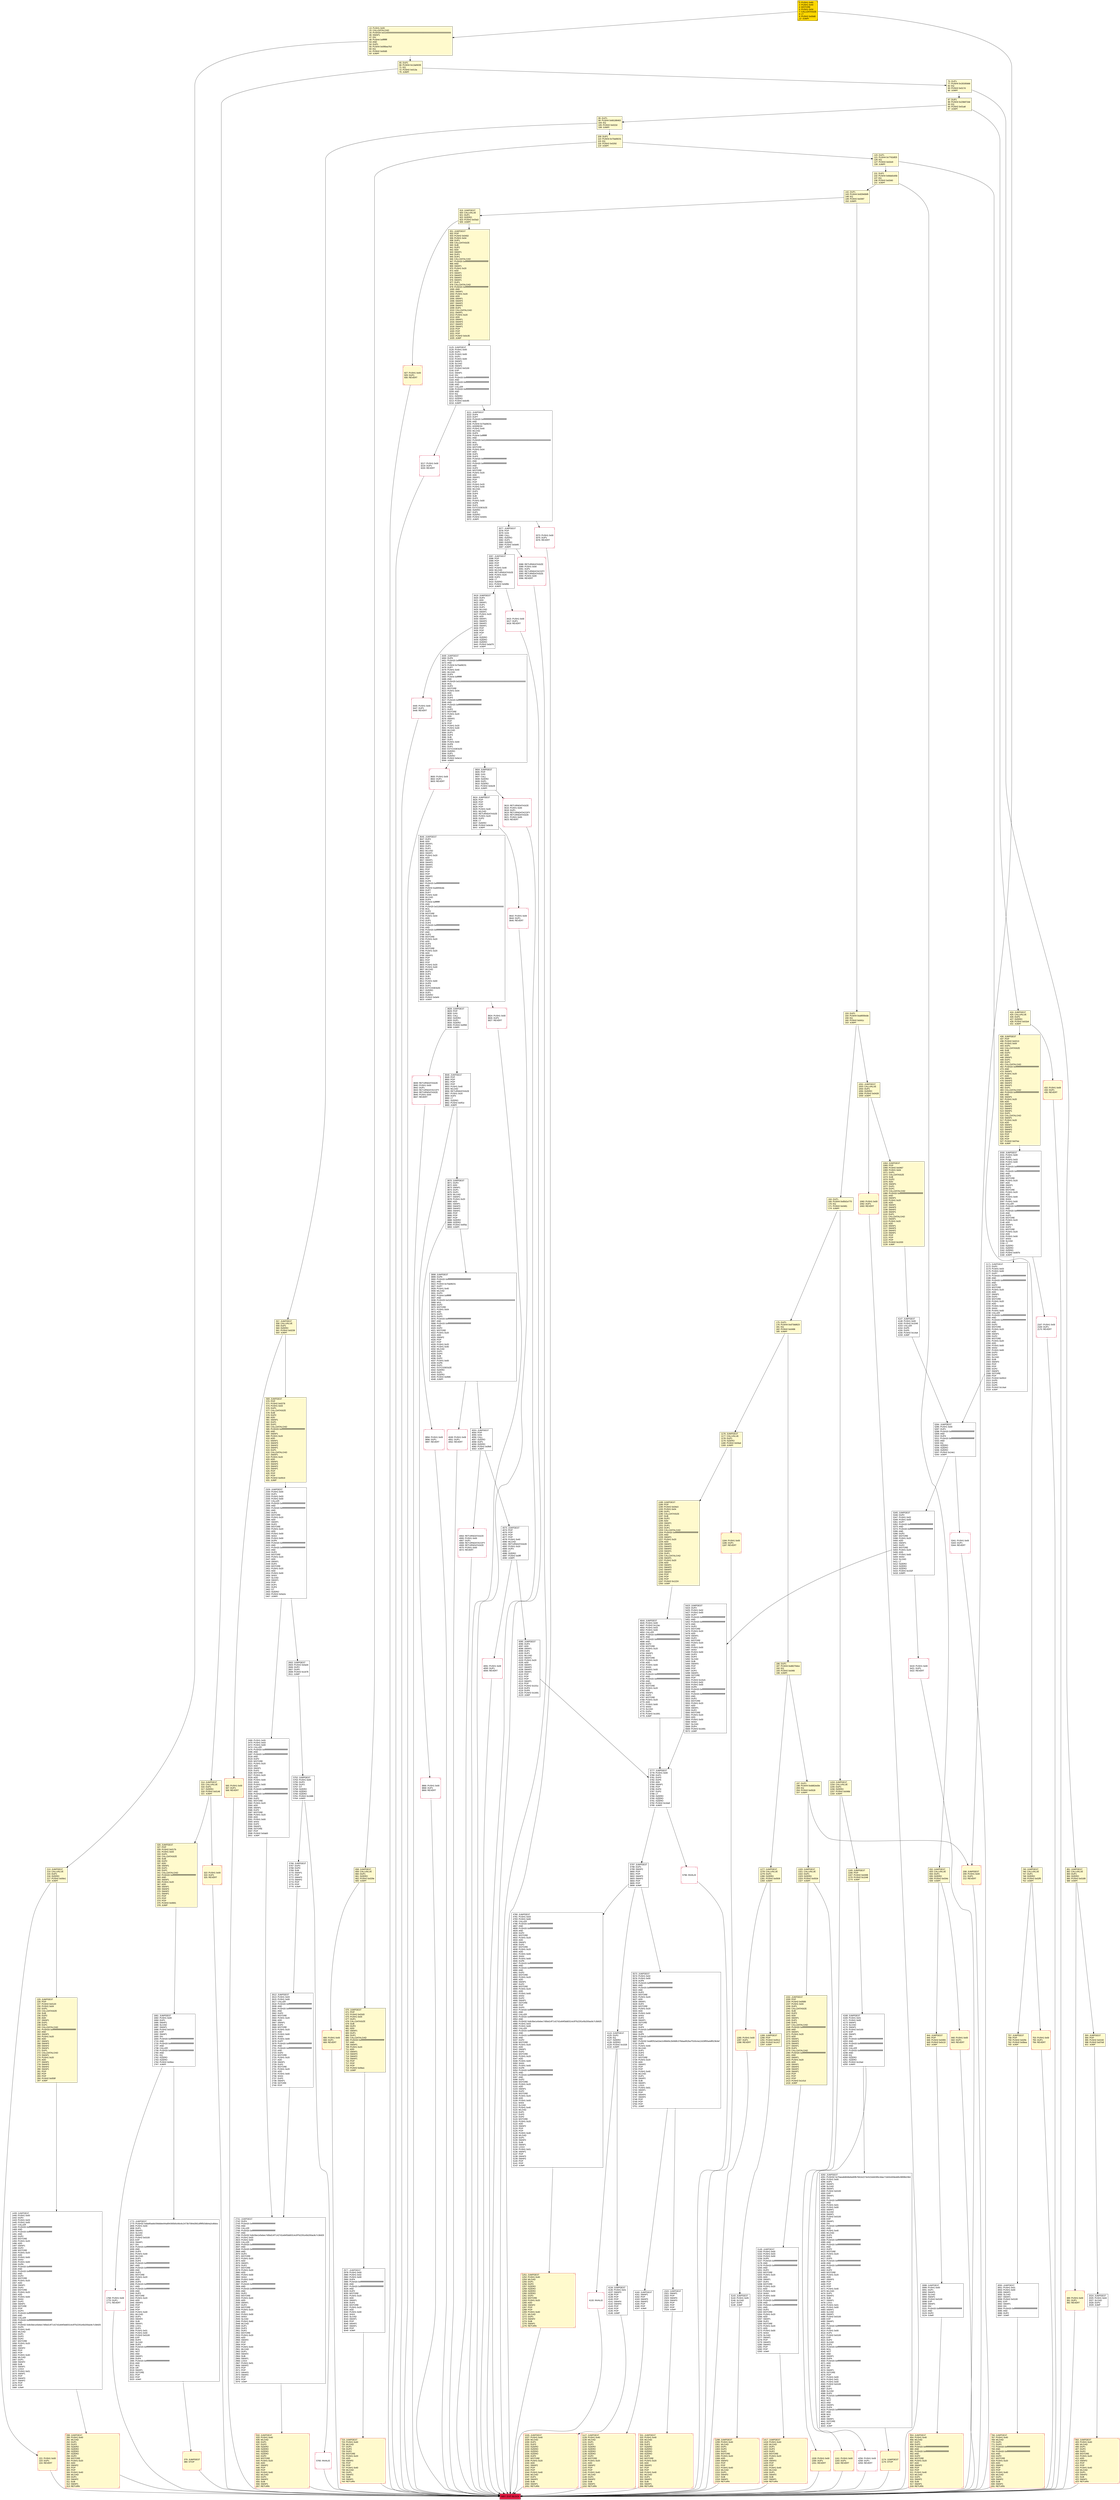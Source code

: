 digraph G {
bgcolor=transparent rankdir=UD;
node [shape=box style=filled color=black fillcolor=white fontname=arial fontcolor=black];
1184 [label="1184: PUSH1 0x00\l1186: DUP1\l1187: REVERT\l" fillcolor=lemonchiffon shape=Msquare color=crimson ];
4256 [label="4256: PUSH1 0x00\l4258: DUP1\l4259: REVERT\l" shape=Msquare color=crimson ];
1174 [label="1174: JUMPDEST\l1175: STOP\l" fillcolor=lemonchiffon shape=Msquare color=crimson ];
1289 [label="1289: JUMPDEST\l1290: POP\l1291: PUSH2 0x0512\l1294: PUSH2 0x1417\l1297: JUMP\l" fillcolor=lemonchiffon ];
3870 [label="3870: JUMPDEST\l3871: DUP2\l3872: ADD\l3873: SWAP1\l3874: DUP1\l3875: DUP1\l3876: MLOAD\l3877: SWAP1\l3878: PUSH1 0x20\l3880: ADD\l3881: SWAP1\l3882: SWAP3\l3883: SWAP2\l3884: SWAP1\l3885: POP\l3886: POP\l3887: POP\l3888: ISZERO\l3889: ISZERO\l3890: PUSH2 0x0f3a\l3893: JUMPI\l" ];
3615 [label="3615: RETURNDATASIZE\l3616: PUSH1 0x00\l3618: DUP1\l3619: RETURNDATACOPY\l3620: RETURNDATASIZE\l3621: PUSH1 0x00\l3623: REVERT\l" shape=Msquare color=crimson ];
1681 [label="1681: JUMPDEST\l1682: PUSH1 0x00\l1684: DUP1\l1685: SWAP1\l1686: SLOAD\l1687: SWAP1\l1688: PUSH2 0x0100\l1691: EXP\l1692: SWAP1\l1693: DIV\l1694: PUSH20 0xffffffffffffffffffffffffffffffffffffffff\l1715: AND\l1716: PUSH20 0xffffffffffffffffffffffffffffffffffffffff\l1737: AND\l1738: CALLER\l1739: PUSH20 0xffffffffffffffffffffffffffffffffffffffff\l1760: AND\l1761: EQ\l1762: ISZERO\l1763: ISZERO\l1764: PUSH2 0x06ec\l1767: JUMPI\l" ];
853 [label="853: JUMPDEST\l854: PUSH1 0x40\l856: MLOAD\l857: DUP1\l858: DUP3\l859: PUSH20 0xffffffffffffffffffffffffffffffffffffffff\l880: AND\l881: PUSH20 0xffffffffffffffffffffffffffffffffffffffff\l902: AND\l903: DUP2\l904: MSTORE\l905: PUSH1 0x20\l907: ADD\l908: SWAP2\l909: POP\l910: POP\l911: PUSH1 0x40\l913: MLOAD\l914: DUP1\l915: SWAP2\l916: SUB\l917: SWAP1\l918: RETURN\l" fillcolor=lemonchiffon shape=Msquare color=crimson ];
213 [label="213: JUMPDEST\l214: CALLVALUE\l215: DUP1\l216: ISZERO\l217: PUSH2 0x00e1\l220: JUMPI\l" fillcolor=lemonchiffon ];
3604 [label="3604: JUMPDEST\l3605: POP\l3606: GAS\l3607: CALL\l3608: ISZERO\l3609: DUP1\l3610: ISZERO\l3611: PUSH2 0x0e28\l3614: JUMPI\l" ];
76 [label="76: DUP1\l77: PUSH4 0x18160ddd\l82: EQ\l83: PUSH2 0x017d\l86: JUMPI\l" fillcolor=lemonchiffon ];
120 [label="120: DUP1\l121: PUSH4 0x7762df25\l126: EQ\l127: PUSH2 0x02e9\l130: JUMPI\l" fillcolor=lemonchiffon ];
197 [label="197: DUP1\l198: PUSH4 0xdd62ed3e\l203: EQ\l204: PUSH2 0x0528\l207: JUMPI\l" fillcolor=lemonchiffon ];
175 [label="175: DUP1\l176: PUSH4 0xd73dd623\l181: EQ\l182: PUSH2 0x0498\l185: JUMPI\l" fillcolor=lemonchiffon ];
432 [label="432: PUSH1 0x00\l434: DUP1\l435: REVERT\l" fillcolor=lemonchiffon shape=Msquare color=crimson ];
3449 [label="3449: JUMPDEST\l3450: DUP6\l3451: PUSH20 0xffffffffffffffffffffffffffffffffffffffff\l3472: AND\l3473: PUSH4 0x70a08231\l3478: DUP7\l3479: PUSH1 0x40\l3481: MLOAD\l3482: DUP3\l3483: PUSH4 0xffffffff\l3488: AND\l3489: PUSH29 0x0100000000000000000000000000000000000000000000000000000000\l3519: MUL\l3520: DUP2\l3521: MSTORE\l3522: PUSH1 0x04\l3524: ADD\l3525: DUP1\l3526: DUP3\l3527: PUSH20 0xffffffffffffffffffffffffffffffffffffffff\l3548: AND\l3549: PUSH20 0xffffffffffffffffffffffffffffffffffffffff\l3570: AND\l3571: DUP2\l3572: MSTORE\l3573: PUSH1 0x20\l3575: ADD\l3576: SWAP2\l3577: POP\l3578: POP\l3579: PUSH1 0x20\l3581: PUSH1 0x40\l3583: MLOAD\l3584: DUP1\l3585: DUP4\l3586: SUB\l3587: DUP2\l3588: PUSH1 0x00\l3590: DUP8\l3591: DUP1\l3592: EXTCODESIZE\l3593: ISZERO\l3594: DUP1\l3595: ISZERO\l3596: PUSH2 0x0e14\l3599: JUMPI\l" ];
13 [label="13: PUSH1 0x00\l15: CALLDATALOAD\l16: PUSH29 0x0100000000000000000000000000000000000000000000000000000000\l46: SWAP1\l47: DIV\l48: PUSH4 0xffffffff\l53: AND\l54: DUP1\l55: PUSH4 0x095ea7b3\l60: EQ\l61: PUSH2 0x00d5\l64: JUMPI\l" fillcolor=lemonchiffon ];
5796 [label="5796: INVALID\l" shape=Msquare color=crimson ];
288 [label="288: JUMPDEST\l289: PUSH1 0x40\l291: MLOAD\l292: DUP1\l293: DUP3\l294: ISZERO\l295: ISZERO\l296: ISZERO\l297: ISZERO\l298: DUP2\l299: MSTORE\l300: PUSH1 0x20\l302: ADD\l303: SWAP2\l304: POP\l305: POP\l306: PUSH1 0x40\l308: MLOAD\l309: DUP1\l310: SWAP2\l311: SUB\l312: SWAP1\l313: RETURN\l" fillcolor=lemonchiffon shape=Msquare color=crimson ];
402 [label="402: JUMPDEST\l403: PUSH1 0x40\l405: MLOAD\l406: DUP1\l407: DUP3\l408: DUP2\l409: MSTORE\l410: PUSH1 0x20\l412: ADD\l413: SWAP2\l414: POP\l415: POP\l416: PUSH1 0x40\l418: MLOAD\l419: DUP1\l420: SWAP2\l421: SUB\l422: SWAP1\l423: RETURN\l" fillcolor=lemonchiffon shape=Msquare color=crimson ];
389 [label="389: PUSH1 0x00\l391: DUP1\l392: REVERT\l" fillcolor=lemonchiffon shape=Msquare color=crimson ];
4147 [label="4147: JUMPDEST\l4148: PUSH1 0x00\l4150: PUSH2 0x1040\l4153: CALLER\l4154: DUP5\l4155: DUP5\l4156: PUSH2 0x14a4\l4159: JUMP\l" ];
2024 [label="2024: JUMPDEST\l2025: PUSH1 0x04\l2027: SLOAD\l2028: DUP2\l2029: JUMP\l" ];
3088 [label="3088: JUMPDEST\l3089: PUSH1 0x00\l3091: DUP1\l3092: SWAP1\l3093: SLOAD\l3094: SWAP1\l3095: PUSH2 0x0100\l3098: EXP\l3099: SWAP1\l3100: DIV\l3101: PUSH20 0xffffffffffffffffffffffffffffffffffffffff\l3122: AND\l3123: DUP2\l3124: JUMP\l" ];
3388 [label="3388: RETURNDATASIZE\l3389: PUSH1 0x00\l3391: DUP1\l3392: RETURNDATACOPY\l3393: RETURNDATASIZE\l3394: PUSH1 0x00\l3396: REVERT\l" shape=Msquare color=crimson ];
1161 [label="1161: PUSH1 0x00\l1163: DUP1\l1164: REVERT\l" fillcolor=lemonchiffon shape=Msquare color=crimson ];
153 [label="153: DUP1\l154: PUSH4 0xa9059cbb\l159: EQ\l160: PUSH2 0x041c\l163: JUMPI\l" fillcolor=lemonchiffon ];
4260 [label="4260: JUMPDEST\l4261: PUSH32 0x70aea8d848e8a90fb7661b227dc522eb6395c3dac71b63cb59edd5c9899b2364\l4294: PUSH1 0x00\l4296: DUP1\l4297: SWAP1\l4298: SLOAD\l4299: SWAP1\l4300: PUSH2 0x0100\l4303: EXP\l4304: SWAP1\l4305: DIV\l4306: PUSH20 0xffffffffffffffffffffffffffffffffffffffff\l4327: AND\l4328: PUSH1 0x01\l4330: PUSH1 0x00\l4332: SWAP1\l4333: SLOAD\l4334: SWAP1\l4335: PUSH2 0x0100\l4338: EXP\l4339: SWAP1\l4340: DIV\l4341: PUSH20 0xffffffffffffffffffffffffffffffffffffffff\l4362: AND\l4363: PUSH1 0x40\l4365: MLOAD\l4366: DUP1\l4367: DUP4\l4368: PUSH20 0xffffffffffffffffffffffffffffffffffffffff\l4389: AND\l4390: PUSH20 0xffffffffffffffffffffffffffffffffffffffff\l4411: AND\l4412: DUP2\l4413: MSTORE\l4414: PUSH1 0x20\l4416: ADD\l4417: DUP3\l4418: PUSH20 0xffffffffffffffffffffffffffffffffffffffff\l4439: AND\l4440: PUSH20 0xffffffffffffffffffffffffffffffffffffffff\l4461: AND\l4462: DUP2\l4463: MSTORE\l4464: PUSH1 0x20\l4466: ADD\l4467: SWAP3\l4468: POP\l4469: POP\l4470: POP\l4471: PUSH1 0x40\l4473: MLOAD\l4474: DUP1\l4475: SWAP2\l4476: SUB\l4477: SWAP1\l4478: LOG1\l4479: PUSH1 0x01\l4481: PUSH1 0x00\l4483: SWAP1\l4484: SLOAD\l4485: SWAP1\l4486: PUSH2 0x0100\l4489: EXP\l4490: SWAP1\l4491: DIV\l4492: PUSH20 0xffffffffffffffffffffffffffffffffffffffff\l4513: AND\l4514: PUSH1 0x00\l4516: DUP1\l4517: PUSH2 0x0100\l4520: EXP\l4521: DUP2\l4522: SLOAD\l4523: DUP2\l4524: PUSH20 0xffffffffffffffffffffffffffffffffffffffff\l4545: MUL\l4546: NOT\l4547: AND\l4548: SWAP1\l4549: DUP4\l4550: PUSH20 0xffffffffffffffffffffffffffffffffffffffff\l4571: AND\l4572: MUL\l4573: OR\l4574: SWAP1\l4575: SSTORE\l4576: POP\l4577: PUSH1 0x00\l4579: PUSH1 0x01\l4581: PUSH1 0x00\l4583: PUSH2 0x0100\l4586: EXP\l4587: DUP2\l4588: SLOAD\l4589: DUP2\l4590: PUSH20 0xffffffffffffffffffffffffffffffffffffffff\l4611: MUL\l4612: NOT\l4613: AND\l4614: SWAP1\l4615: DUP4\l4616: PUSH20 0xffffffffffffffffffffffffffffffffffffffff\l4637: AND\l4638: MUL\l4639: OR\l4640: SWAP1\l4641: SSTORE\l4642: POP\l4643: JUMP\l" ];
381 [label="381: JUMPDEST\l382: CALLVALUE\l383: DUP1\l384: ISZERO\l385: PUSH2 0x0189\l388: JUMPI\l" fillcolor=lemonchiffon ];
531 [label="531: JUMPDEST\l532: PUSH1 0x40\l534: MLOAD\l535: DUP1\l536: DUP3\l537: ISZERO\l538: ISZERO\l539: ISZERO\l540: ISZERO\l541: DUP2\l542: MSTORE\l543: PUSH1 0x20\l545: ADD\l546: SWAP2\l547: POP\l548: POP\l549: PUSH1 0x40\l551: MLOAD\l552: DUP1\l553: SWAP2\l554: SUB\l555: SWAP1\l556: RETURN\l" fillcolor=lemonchiffon shape=Msquare color=crimson ];
3217 [label="3217: PUSH1 0x00\l3219: DUP1\l3220: REVERT\l" shape=Msquare color=crimson ];
3828 [label="3828: JUMPDEST\l3829: POP\l3830: GAS\l3831: CALL\l3832: ISZERO\l3833: DUP1\l3834: ISZERO\l3835: PUSH2 0x0f08\l3838: JUMPI\l" ];
1417 [label="1417: JUMPDEST\l1418: PUSH1 0x40\l1420: MLOAD\l1421: DUP1\l1422: DUP3\l1423: DUP2\l1424: MSTORE\l1425: PUSH1 0x20\l1427: ADD\l1428: SWAP2\l1429: POP\l1430: POP\l1431: PUSH1 0x40\l1433: MLOAD\l1434: DUP1\l1435: SWAP2\l1436: SUB\l1437: SWAP1\l1438: RETURN\l" fillcolor=lemonchiffon shape=Msquare color=crimson ];
5765 [label="5765: INVALID\l" shape=Msquare color=crimson ];
666 [label="666: PUSH1 0x00\l668: DUP1\l669: REVERT\l" fillcolor=lemonchiffon shape=Msquare color=crimson ];
87 [label="87: DUP1\l88: PUSH4 0x23b872dd\l93: EQ\l94: PUSH2 0x01a8\l97: JUMPI\l" fillcolor=lemonchiffon ];
927 [label="927: PUSH1 0x00\l929: DUP1\l930: REVERT\l" fillcolor=lemonchiffon shape=Msquare color=crimson ];
1026 [label="1026: JUMPDEST\l1027: PUSH1 0x40\l1029: MLOAD\l1030: DUP1\l1031: DUP3\l1032: ISZERO\l1033: ISZERO\l1034: ISZERO\l1035: ISZERO\l1036: DUP2\l1037: MSTORE\l1038: PUSH1 0x20\l1040: ADD\l1041: SWAP2\l1042: POP\l1043: POP\l1044: PUSH1 0x40\l1046: MLOAD\l1047: DUP1\l1048: SWAP2\l1049: SUB\l1050: SWAP1\l1051: RETURN\l" fillcolor=lemonchiffon shape=Msquare color=crimson ];
4134 [label="4134: JUMPDEST\l4135: PUSH1 0x01\l4137: SWAP3\l4138: POP\l4139: POP\l4140: POP\l4141: SWAP4\l4142: SWAP3\l4143: POP\l4144: POP\l4145: POP\l4146: JUMP\l" ];
632 [label="632: JUMPDEST\l633: PUSH1 0x40\l635: MLOAD\l636: DUP1\l637: DUP3\l638: ISZERO\l639: ISZERO\l640: ISZERO\l641: ISZERO\l642: DUP2\l643: MSTORE\l644: PUSH1 0x20\l646: ADD\l647: SWAP2\l648: POP\l649: POP\l650: PUSH1 0x40\l652: MLOAD\l653: DUP1\l654: SWAP2\l655: SUB\l656: SWAP1\l657: RETURN\l" fillcolor=lemonchiffon shape=Msquare color=crimson ];
1768 [label="1768: PUSH1 0x00\l1770: DUP1\l1771: REVERT\l" shape=Msquare color=crimson ];
745 [label="745: JUMPDEST\l746: CALLVALUE\l747: DUP1\l748: ISZERO\l749: PUSH2 0x02f5\l752: JUMPI\l" fillcolor=lemonchiffon ];
5345 [label="5345: JUMPDEST\l5346: DUP2\l5347: PUSH1 0x02\l5349: PUSH1 0x00\l5351: DUP7\l5352: PUSH20 0xffffffffffffffffffffffffffffffffffffffff\l5373: AND\l5374: PUSH20 0xffffffffffffffffffffffffffffffffffffffff\l5395: AND\l5396: DUP2\l5397: MSTORE\l5398: PUSH1 0x20\l5400: ADD\l5401: SWAP1\l5402: DUP2\l5403: MSTORE\l5404: PUSH1 0x20\l5406: ADD\l5407: PUSH1 0x00\l5409: SHA3\l5410: SLOAD\l5411: LT\l5412: ISZERO\l5413: ISZERO\l5414: ISZERO\l5415: PUSH2 0x152f\l5418: JUMPI\l" ];
753 [label="753: PUSH1 0x00\l755: DUP1\l756: REVERT\l" fillcolor=lemonchiffon shape=Msquare color=crimson ];
98 [label="98: DUP1\l99: PUSH4 0x66188463\l104: EQ\l105: PUSH2 0x022d\l108: JUMPI\l" fillcolor=lemonchiffon ];
3824 [label="3824: PUSH1 0x00\l3826: DUP1\l3827: REVERT\l" shape=Msquare color=crimson ];
2741 [label="2741: JUMPDEST\l2742: DUP4\l2743: PUSH20 0xffffffffffffffffffffffffffffffffffffffff\l2764: AND\l2765: CALLER\l2766: PUSH20 0xffffffffffffffffffffffffffffffffffffffff\l2787: AND\l2788: PUSH32 0x8c5be1e5ebec7d5bd14f71427d1e84f3dd0314c0f7b2291e5b200ac8c7c3b925\l2821: PUSH1 0x03\l2823: PUSH1 0x00\l2825: CALLER\l2826: PUSH20 0xffffffffffffffffffffffffffffffffffffffff\l2847: AND\l2848: PUSH20 0xffffffffffffffffffffffffffffffffffffffff\l2869: AND\l2870: DUP2\l2871: MSTORE\l2872: PUSH1 0x20\l2874: ADD\l2875: SWAP1\l2876: DUP2\l2877: MSTORE\l2878: PUSH1 0x20\l2880: ADD\l2881: PUSH1 0x00\l2883: SHA3\l2884: PUSH1 0x00\l2886: DUP9\l2887: PUSH20 0xffffffffffffffffffffffffffffffffffffffff\l2908: AND\l2909: PUSH20 0xffffffffffffffffffffffffffffffffffffffff\l2930: AND\l2931: DUP2\l2932: MSTORE\l2933: PUSH1 0x20\l2935: ADD\l2936: SWAP1\l2937: DUP2\l2938: MSTORE\l2939: PUSH1 0x20\l2941: ADD\l2942: PUSH1 0x00\l2944: SHA3\l2945: SLOAD\l2946: PUSH1 0x40\l2948: MLOAD\l2949: DUP1\l2950: DUP3\l2951: DUP2\l2952: MSTORE\l2953: PUSH1 0x20\l2955: ADD\l2956: SWAP2\l2957: POP\l2958: POP\l2959: PUSH1 0x40\l2961: MLOAD\l2962: DUP1\l2963: SWAP2\l2964: SUB\l2965: SWAP1\l2966: LOG3\l2967: PUSH1 0x01\l2969: SWAP2\l2970: POP\l2971: POP\l2972: SWAP3\l2973: SWAP2\l2974: POP\l2975: POP\l2976: JUMP\l" ];
131 [label="131: DUP1\l132: PUSH4 0x8da5cb5b\l137: EQ\l138: PUSH2 0x0340\l141: JUMPI\l" fillcolor=lemonchiffon ];
2320 [label="2320: JUMPDEST\l2321: SWAP1\l2322: POP\l2323: SWAP4\l2324: SWAP3\l2325: POP\l2326: POP\l2327: POP\l2328: JUMP\l" ];
2977 [label="2977: JUMPDEST\l2978: PUSH1 0x00\l2980: PUSH1 0x02\l2982: PUSH1 0x00\l2984: DUP4\l2985: PUSH20 0xffffffffffffffffffffffffffffffffffffffff\l3006: AND\l3007: PUSH20 0xffffffffffffffffffffffffffffffffffffffff\l3028: AND\l3029: DUP2\l3030: MSTORE\l3031: PUSH1 0x20\l3033: ADD\l3034: SWAP1\l3035: DUP2\l3036: MSTORE\l3037: PUSH1 0x20\l3039: ADD\l3040: PUSH1 0x00\l3042: SHA3\l3043: SLOAD\l3044: SWAP1\l3045: POP\l3046: SWAP2\l3047: SWAP1\l3048: POP\l3049: JUMP\l" ];
4091 [label="4091: PUSH1 0x00\l4093: DUP1\l4094: REVERT\l" shape=Msquare color=crimson ];
1127 [label="1127: JUMPDEST\l1128: PUSH1 0x40\l1130: MLOAD\l1131: DUP1\l1132: DUP3\l1133: ISZERO\l1134: ISZERO\l1135: ISZERO\l1136: ISZERO\l1137: DUP2\l1138: MSTORE\l1139: PUSH1 0x20\l1141: ADD\l1142: SWAP2\l1143: POP\l1144: POP\l1145: PUSH1 0x40\l1147: MLOAD\l1148: DUP1\l1149: SWAP2\l1150: SUB\l1151: SWAP1\l1152: RETURN\l" fillcolor=lemonchiffon shape=Msquare color=crimson ];
4124 [label="4124: JUMPDEST\l4125: DUP2\l4126: EQ\l4127: ISZERO\l4128: ISZERO\l4129: PUSH2 0x1026\l4132: JUMPI\l" ];
3125 [label="3125: JUMPDEST\l3126: PUSH1 0x00\l3128: DUP1\l3129: PUSH1 0x00\l3131: DUP1\l3132: PUSH1 0x00\l3134: SWAP1\l3135: SLOAD\l3136: SWAP1\l3137: PUSH2 0x0100\l3140: EXP\l3141: SWAP1\l3142: DIV\l3143: PUSH20 0xffffffffffffffffffffffffffffffffffffffff\l3164: AND\l3165: PUSH20 0xffffffffffffffffffffffffffffffffffffffff\l3186: AND\l3187: CALLER\l3188: PUSH20 0xffffffffffffffffffffffffffffffffffffffff\l3209: AND\l3210: EQ\l3211: ISZERO\l3212: ISZERO\l3213: PUSH2 0x0c95\l3216: JUMPI\l" ];
723 [label="723: JUMPDEST\l724: PUSH1 0x40\l726: MLOAD\l727: DUP1\l728: DUP3\l729: DUP2\l730: MSTORE\l731: PUSH1 0x20\l733: ADD\l734: SWAP2\l735: POP\l736: POP\l737: PUSH1 0x40\l739: MLOAD\l740: DUP1\l741: SWAP2\l742: SUB\l743: SWAP1\l744: RETURN\l" fillcolor=lemonchiffon shape=Msquare color=crimson ];
5149 [label="5149: JUMPDEST\l5150: PUSH1 0x00\l5152: PUSH1 0x03\l5154: PUSH1 0x00\l5156: DUP5\l5157: PUSH20 0xffffffffffffffffffffffffffffffffffffffff\l5178: AND\l5179: PUSH20 0xffffffffffffffffffffffffffffffffffffffff\l5200: AND\l5201: DUP2\l5202: MSTORE\l5203: PUSH1 0x20\l5205: ADD\l5206: SWAP1\l5207: DUP2\l5208: MSTORE\l5209: PUSH1 0x20\l5211: ADD\l5212: PUSH1 0x00\l5214: SHA3\l5215: PUSH1 0x00\l5217: DUP4\l5218: PUSH20 0xffffffffffffffffffffffffffffffffffffffff\l5239: AND\l5240: PUSH20 0xffffffffffffffffffffffffffffffffffffffff\l5261: AND\l5262: DUP2\l5263: MSTORE\l5264: PUSH1 0x20\l5266: ADD\l5267: SWAP1\l5268: DUP2\l5269: MSTORE\l5270: PUSH1 0x20\l5272: ADD\l5273: PUSH1 0x00\l5275: SHA3\l5276: SLOAD\l5277: SWAP1\l5278: POP\l5279: SWAP3\l5280: SWAP2\l5281: POP\l5282: POP\l5283: JUMP\l" ];
0 [label="0: PUSH1 0x80\l2: PUSH1 0x40\l4: MSTORE\l5: PUSH1 0x04\l7: CALLDATASIZE\l8: LT\l9: PUSH2 0x00d0\l12: JUMPI\l" fillcolor=lemonchiffon shape=Msquare fillcolor=gold ];
436 [label="436: JUMPDEST\l437: POP\l438: PUSH2 0x0213\l441: PUSH1 0x04\l443: DUP1\l444: CALLDATASIZE\l445: SUB\l446: DUP2\l447: ADD\l448: SWAP1\l449: DUP1\l450: DUP1\l451: CALLDATALOAD\l452: PUSH20 0xffffffffffffffffffffffffffffffffffffffff\l473: AND\l474: SWAP1\l475: PUSH1 0x20\l477: ADD\l478: SWAP1\l479: SWAP3\l480: SWAP2\l481: SWAP1\l482: DUP1\l483: CALLDATALOAD\l484: PUSH20 0xffffffffffffffffffffffffffffffffffffffff\l505: AND\l506: SWAP1\l507: PUSH1 0x20\l509: ADD\l510: SWAP1\l511: SWAP3\l512: SWAP2\l513: SWAP1\l514: DUP1\l515: CALLDATALOAD\l516: SWAP1\l517: PUSH1 0x20\l519: ADD\l520: SWAP1\l521: SWAP3\l522: SWAP2\l523: SWAP1\l524: POP\l525: POP\l526: POP\l527: PUSH2 0x07ee\l530: JUMP\l" fillcolor=lemonchiffon ];
65 [label="65: DUP1\l66: PUSH4 0x13af4035\l71: EQ\l72: PUSH2 0x013a\l75: JUMPI\l" fillcolor=lemonchiffon ];
557 [label="557: JUMPDEST\l558: CALLVALUE\l559: DUP1\l560: ISZERO\l561: PUSH2 0x0239\l564: JUMPI\l" fillcolor=lemonchiffon ];
2329 [label="2329: JUMPDEST\l2330: PUSH1 0x00\l2332: DUP1\l2333: PUSH1 0x03\l2335: PUSH1 0x00\l2337: CALLER\l2338: PUSH20 0xffffffffffffffffffffffffffffffffffffffff\l2359: AND\l2360: PUSH20 0xffffffffffffffffffffffffffffffffffffffff\l2381: AND\l2382: DUP2\l2383: MSTORE\l2384: PUSH1 0x20\l2386: ADD\l2387: SWAP1\l2388: DUP2\l2389: MSTORE\l2390: PUSH1 0x20\l2392: ADD\l2393: PUSH1 0x00\l2395: SHA3\l2396: PUSH1 0x00\l2398: DUP6\l2399: PUSH20 0xffffffffffffffffffffffffffffffffffffffff\l2420: AND\l2421: PUSH20 0xffffffffffffffffffffffffffffffffffffffff\l2442: AND\l2443: DUP2\l2444: MSTORE\l2445: PUSH1 0x20\l2447: ADD\l2448: SWAP1\l2449: DUP2\l2450: MSTORE\l2451: PUSH1 0x20\l2453: ADD\l2454: PUSH1 0x00\l2456: SHA3\l2457: SLOAD\l2458: SWAP1\l2459: POP\l2460: DUP1\l2461: DUP4\l2462: GT\l2463: ISZERO\l2464: PUSH2 0x0a2a\l2467: JUMPI\l" ];
1064 [label="1064: JUMPDEST\l1065: POP\l1066: PUSH2 0x0467\l1069: PUSH1 0x04\l1071: DUP1\l1072: CALLDATASIZE\l1073: SUB\l1074: DUP2\l1075: ADD\l1076: SWAP1\l1077: DUP1\l1078: DUP1\l1079: CALLDATALOAD\l1080: PUSH20 0xffffffffffffffffffffffffffffffffffffffff\l1101: AND\l1102: SWAP1\l1103: PUSH1 0x20\l1105: ADD\l1106: SWAP1\l1107: SWAP3\l1108: SWAP2\l1109: SWAP1\l1110: DUP1\l1111: CALLDATALOAD\l1112: SWAP1\l1113: PUSH1 0x20\l1115: ADD\l1116: SWAP1\l1117: SWAP3\l1118: SWAP2\l1119: SWAP1\l1120: POP\l1121: POP\l1122: POP\l1123: PUSH2 0x1033\l1126: JUMP\l" fillcolor=lemonchiffon ];
4644 [label="4644: JUMPDEST\l4645: PUSH1 0x00\l4647: PUSH2 0x12ac\l4650: PUSH1 0x03\l4652: PUSH1 0x00\l4654: CALLER\l4655: PUSH20 0xffffffffffffffffffffffffffffffffffffffff\l4676: AND\l4677: PUSH20 0xffffffffffffffffffffffffffffffffffffffff\l4698: AND\l4699: DUP2\l4700: MSTORE\l4701: PUSH1 0x20\l4703: ADD\l4704: SWAP1\l4705: DUP2\l4706: MSTORE\l4707: PUSH1 0x20\l4709: ADD\l4710: PUSH1 0x00\l4712: SHA3\l4713: PUSH1 0x00\l4715: DUP6\l4716: PUSH20 0xffffffffffffffffffffffffffffffffffffffff\l4737: AND\l4738: PUSH20 0xffffffffffffffffffffffffffffffffffffffff\l4759: AND\l4760: DUP2\l4761: MSTORE\l4762: PUSH1 0x20\l4764: ADD\l4765: SWAP1\l4766: DUP2\l4767: MSTORE\l4768: PUSH1 0x20\l4770: ADD\l4771: PUSH1 0x00\l4773: SHA3\l4774: SLOAD\l4775: DUP4\l4776: PUSH2 0x1691\l4779: JUMP\l" ];
4049 [label="4049: PUSH1 0x00\l4051: DUP1\l4052: REVERT\l" shape=Msquare color=crimson ];
3050 [label="3050: JUMPDEST\l3051: PUSH1 0x01\l3053: PUSH1 0x00\l3055: SWAP1\l3056: SLOAD\l3057: SWAP1\l3058: PUSH2 0x0100\l3061: EXP\l3062: SWAP1\l3063: DIV\l3064: PUSH20 0xffffffffffffffffffffffffffffffffffffffff\l3085: AND\l3086: DUP2\l3087: JUMP\l" ];
3221 [label="3221: JUMPDEST\l3222: DUP4\l3223: DUP7\l3224: PUSH20 0xffffffffffffffffffffffffffffffffffffffff\l3245: AND\l3246: PUSH4 0x70a08231\l3251: ADDRESS\l3252: PUSH1 0x40\l3254: MLOAD\l3255: DUP3\l3256: PUSH4 0xffffffff\l3261: AND\l3262: PUSH29 0x0100000000000000000000000000000000000000000000000000000000\l3292: MUL\l3293: DUP2\l3294: MSTORE\l3295: PUSH1 0x04\l3297: ADD\l3298: DUP1\l3299: DUP3\l3300: PUSH20 0xffffffffffffffffffffffffffffffffffffffff\l3321: AND\l3322: PUSH20 0xffffffffffffffffffffffffffffffffffffffff\l3343: AND\l3344: DUP2\l3345: MSTORE\l3346: PUSH1 0x20\l3348: ADD\l3349: SWAP2\l3350: POP\l3351: POP\l3352: PUSH1 0x20\l3354: PUSH1 0x40\l3356: MLOAD\l3357: DUP1\l3358: DUP4\l3359: SUB\l3360: DUP2\l3361: PUSH1 0x00\l3363: DUP8\l3364: DUP1\l3365: EXTCODESIZE\l3366: ISZERO\l3367: DUP1\l3368: ISZERO\l3369: PUSH2 0x0d31\l3372: JUMPI\l" ];
221 [label="221: PUSH1 0x00\l223: DUP1\l224: REVERT\l" fillcolor=lemonchiffon shape=Msquare color=crimson ];
5341 [label="5341: PUSH1 0x00\l5343: DUP1\l5344: REVERT\l" shape=Msquare color=crimson ];
3646 [label="3646: JUMPDEST\l3647: DUP2\l3648: ADD\l3649: SWAP1\l3650: DUP1\l3651: DUP1\l3652: MLOAD\l3653: SWAP1\l3654: PUSH1 0x20\l3656: ADD\l3657: SWAP1\l3658: SWAP3\l3659: SWAP2\l3660: SWAP1\l3661: POP\l3662: POP\l3663: POP\l3664: SWAP2\l3665: POP\l3666: DUP6\l3667: PUSH20 0xffffffffffffffffffffffffffffffffffffffff\l3688: AND\l3689: PUSH4 0xa9059cbb\l3694: DUP7\l3695: DUP7\l3696: PUSH1 0x40\l3698: MLOAD\l3699: DUP4\l3700: PUSH4 0xffffffff\l3705: AND\l3706: PUSH29 0x0100000000000000000000000000000000000000000000000000000000\l3736: MUL\l3737: DUP2\l3738: MSTORE\l3739: PUSH1 0x04\l3741: ADD\l3742: DUP1\l3743: DUP4\l3744: PUSH20 0xffffffffffffffffffffffffffffffffffffffff\l3765: AND\l3766: PUSH20 0xffffffffffffffffffffffffffffffffffffffff\l3787: AND\l3788: DUP2\l3789: MSTORE\l3790: PUSH1 0x20\l3792: ADD\l3793: DUP3\l3794: DUP2\l3795: MSTORE\l3796: PUSH1 0x20\l3798: ADD\l3799: SWAP3\l3800: POP\l3801: POP\l3802: POP\l3803: PUSH1 0x20\l3805: PUSH1 0x40\l3807: MLOAD\l3808: DUP1\l3809: DUP4\l3810: SUB\l3811: DUP2\l3812: PUSH1 0x00\l3814: DUP8\l3815: DUP1\l3816: EXTCODESIZE\l3817: ISZERO\l3818: DUP1\l3819: ISZERO\l3820: PUSH2 0x0ef4\l3823: JUMPI\l" ];
1060 [label="1060: PUSH1 0x00\l1062: DUP1\l1063: REVERT\l" fillcolor=lemonchiffon shape=Msquare color=crimson ];
5284 [label="5284: JUMPDEST\l5285: PUSH1 0x00\l5287: DUP1\l5288: PUSH20 0xffffffffffffffffffffffffffffffffffffffff\l5309: AND\l5310: DUP4\l5311: PUSH20 0xffffffffffffffffffffffffffffffffffffffff\l5332: AND\l5333: EQ\l5334: ISZERO\l5335: ISZERO\l5336: ISZERO\l5337: PUSH2 0x14e1\l5340: JUMPI\l" ];
1439 [label="1439: JUMPDEST\l1440: PUSH1 0x00\l1442: DUP2\l1443: PUSH1 0x03\l1445: PUSH1 0x00\l1447: CALLER\l1448: PUSH20 0xffffffffffffffffffffffffffffffffffffffff\l1469: AND\l1470: PUSH20 0xffffffffffffffffffffffffffffffffffffffff\l1491: AND\l1492: DUP2\l1493: MSTORE\l1494: PUSH1 0x20\l1496: ADD\l1497: SWAP1\l1498: DUP2\l1499: MSTORE\l1500: PUSH1 0x20\l1502: ADD\l1503: PUSH1 0x00\l1505: SHA3\l1506: PUSH1 0x00\l1508: DUP6\l1509: PUSH20 0xffffffffffffffffffffffffffffffffffffffff\l1530: AND\l1531: PUSH20 0xffffffffffffffffffffffffffffffffffffffff\l1552: AND\l1553: DUP2\l1554: MSTORE\l1555: PUSH1 0x20\l1557: ADD\l1558: SWAP1\l1559: DUP2\l1560: MSTORE\l1561: PUSH1 0x20\l1563: ADD\l1564: PUSH1 0x00\l1566: SHA3\l1567: DUP2\l1568: SWAP1\l1569: SSTORE\l1570: POP\l1571: DUP3\l1572: PUSH20 0xffffffffffffffffffffffffffffffffffffffff\l1593: AND\l1594: CALLER\l1595: PUSH20 0xffffffffffffffffffffffffffffffffffffffff\l1616: AND\l1617: PUSH32 0x8c5be1e5ebec7d5bd14f71427d1e84f3dd0314c0f7b2291e5b200ac8c7c3b925\l1650: DUP5\l1651: PUSH1 0x40\l1653: MLOAD\l1654: DUP1\l1655: DUP3\l1656: DUP2\l1657: MSTORE\l1658: PUSH1 0x20\l1660: ADD\l1661: SWAP2\l1662: POP\l1663: POP\l1664: PUSH1 0x40\l1666: MLOAD\l1667: DUP1\l1668: SWAP2\l1669: SUB\l1670: SWAP1\l1671: LOG3\l1672: PUSH1 0x01\l1674: SWAP1\l1675: POP\l1676: SWAP3\l1677: SWAP2\l1678: POP\l1679: POP\l1680: JUMP\l" ];
2468 [label="2468: PUSH1 0x00\l2470: PUSH1 0x03\l2472: PUSH1 0x00\l2474: CALLER\l2475: PUSH20 0xffffffffffffffffffffffffffffffffffffffff\l2496: AND\l2497: PUSH20 0xffffffffffffffffffffffffffffffffffffffff\l2518: AND\l2519: DUP2\l2520: MSTORE\l2521: PUSH1 0x20\l2523: ADD\l2524: SWAP1\l2525: DUP2\l2526: MSTORE\l2527: PUSH1 0x20\l2529: ADD\l2530: PUSH1 0x00\l2532: SHA3\l2533: PUSH1 0x00\l2535: DUP7\l2536: PUSH20 0xffffffffffffffffffffffffffffffffffffffff\l2557: AND\l2558: PUSH20 0xffffffffffffffffffffffffffffffffffffffff\l2579: AND\l2580: DUP2\l2581: MSTORE\l2582: PUSH1 0x20\l2584: ADD\l2585: SWAP1\l2586: DUP2\l2587: MSTORE\l2588: PUSH1 0x20\l2590: ADD\l2591: PUSH1 0x00\l2593: SHA3\l2594: DUP2\l2595: SWAP1\l2596: SSTORE\l2597: POP\l2598: PUSH2 0x0ab5\l2601: JUMP\l" ];
5419 [label="5419: PUSH1 0x00\l5421: DUP1\l5422: REVERT\l" shape=Msquare color=crimson ];
3373 [label="3373: PUSH1 0x00\l3375: DUP1\l3376: REVERT\l" shape=Msquare color=crimson ];
1052 [label="1052: JUMPDEST\l1053: CALLVALUE\l1054: DUP1\l1055: ISZERO\l1056: PUSH2 0x0428\l1059: JUMPI\l" fillcolor=lemonchiffon ];
832 [label="832: JUMPDEST\l833: CALLVALUE\l834: DUP1\l835: ISZERO\l836: PUSH2 0x034c\l839: JUMPI\l" fillcolor=lemonchiffon ];
1328 [label="1328: PUSH1 0x00\l1330: DUP1\l1331: REVERT\l" fillcolor=lemonchiffon shape=Msquare color=crimson ];
1320 [label="1320: JUMPDEST\l1321: CALLVALUE\l1322: DUP1\l1323: ISZERO\l1324: PUSH2 0x0534\l1327: JUMPI\l" fillcolor=lemonchiffon ];
565 [label="565: PUSH1 0x00\l567: DUP1\l568: REVERT\l" fillcolor=lemonchiffon shape=Msquare color=crimson ];
670 [label="670: JUMPDEST\l671: POP\l672: PUSH2 0x02d3\l675: PUSH1 0x04\l677: DUP1\l678: CALLDATASIZE\l679: SUB\l680: DUP2\l681: ADD\l682: SWAP1\l683: DUP1\l684: DUP1\l685: CALLDATALOAD\l686: PUSH20 0xffffffffffffffffffffffffffffffffffffffff\l707: AND\l708: SWAP1\l709: PUSH1 0x20\l711: ADD\l712: SWAP1\l713: SWAP3\l714: SWAP2\l715: SWAP1\l716: POP\l717: POP\l718: POP\l719: PUSH2 0x0ba1\l722: JUMP\l" fillcolor=lemonchiffon ];
3624 [label="3624: JUMPDEST\l3625: POP\l3626: POP\l3627: POP\l3628: POP\l3629: PUSH1 0x40\l3631: MLOAD\l3632: RETURNDATASIZE\l3633: PUSH1 0x20\l3635: DUP2\l3636: LT\l3637: ISZERO\l3638: PUSH2 0x0e3e\l3641: JUMPI\l" ];
844 [label="844: JUMPDEST\l845: POP\l846: PUSH2 0x0355\l849: PUSH2 0x0c10\l852: JUMP\l" fillcolor=lemonchiffon ];
3397 [label="3397: JUMPDEST\l3398: POP\l3399: POP\l3400: POP\l3401: POP\l3402: PUSH1 0x40\l3404: MLOAD\l3405: RETURNDATASIZE\l3406: PUSH1 0x20\l3408: DUP2\l3409: LT\l3410: ISZERO\l3411: PUSH2 0x0d5b\l3414: JUMPI\l" ];
3894 [label="3894: PUSH1 0x00\l3896: DUP1\l3897: REVERT\l" shape=Msquare color=crimson ];
4133 [label="4133: INVALID\l" shape=Msquare color=crimson ];
3642 [label="3642: PUSH1 0x00\l3644: DUP1\l3645: REVERT\l" shape=Msquare color=crimson ];
2171 [label="2171: JUMPDEST\l2172: DUP2\l2173: PUSH1 0x03\l2175: PUSH1 0x00\l2177: DUP7\l2178: PUSH20 0xffffffffffffffffffffffffffffffffffffffff\l2199: AND\l2200: PUSH20 0xffffffffffffffffffffffffffffffffffffffff\l2221: AND\l2222: DUP2\l2223: MSTORE\l2224: PUSH1 0x20\l2226: ADD\l2227: SWAP1\l2228: DUP2\l2229: MSTORE\l2230: PUSH1 0x20\l2232: ADD\l2233: PUSH1 0x00\l2235: SHA3\l2236: PUSH1 0x00\l2238: CALLER\l2239: PUSH20 0xffffffffffffffffffffffffffffffffffffffff\l2260: AND\l2261: PUSH20 0xffffffffffffffffffffffffffffffffffffffff\l2282: AND\l2283: DUP2\l2284: MSTORE\l2285: PUSH1 0x20\l2287: ADD\l2288: SWAP1\l2289: DUP2\l2290: MSTORE\l2291: PUSH1 0x20\l2293: ADD\l2294: PUSH1 0x00\l2296: SHA3\l2297: PUSH1 0x00\l2299: DUP3\l2300: DUP3\l2301: SLOAD\l2302: SUB\l2303: SWAP3\l2304: POP\l2305: POP\l2306: DUP2\l2307: SWAP1\l2308: SSTORE\l2309: POP\l2310: PUSH2 0x0910\l2313: DUP5\l2314: DUP5\l2315: DUP5\l2316: PUSH2 0x14a4\l2319: JUMP\l" ];
5573 [label="5573: JUMPDEST\l5574: PUSH1 0x02\l5576: PUSH1 0x00\l5578: DUP6\l5579: PUSH20 0xffffffffffffffffffffffffffffffffffffffff\l5600: AND\l5601: PUSH20 0xffffffffffffffffffffffffffffffffffffffff\l5622: AND\l5623: DUP2\l5624: MSTORE\l5625: PUSH1 0x20\l5627: ADD\l5628: SWAP1\l5629: DUP2\l5630: MSTORE\l5631: PUSH1 0x20\l5633: ADD\l5634: PUSH1 0x00\l5636: SHA3\l5637: DUP2\l5638: SWAP1\l5639: SSTORE\l5640: POP\l5641: DUP3\l5642: PUSH20 0xffffffffffffffffffffffffffffffffffffffff\l5663: AND\l5664: DUP5\l5665: PUSH20 0xffffffffffffffffffffffffffffffffffffffff\l5686: AND\l5687: PUSH32 0xddf252ad1be2c89b69c2b068fc378daa952ba7f163c4a11628f55a4df523b3ef\l5720: DUP5\l5721: PUSH1 0x40\l5723: MLOAD\l5724: DUP1\l5725: DUP3\l5726: DUP2\l5727: MSTORE\l5728: PUSH1 0x20\l5730: ADD\l5731: SWAP2\l5732: POP\l5733: POP\l5734: PUSH1 0x40\l5736: MLOAD\l5737: DUP1\l5738: SWAP2\l5739: SUB\l5740: SWAP1\l5741: LOG3\l5742: PUSH1 0x01\l5744: SWAP1\l5745: POP\l5746: SWAP4\l5747: SWAP3\l5748: POP\l5749: POP\l5750: POP\l5751: JUMP\l" ];
1298 [label="1298: JUMPDEST\l1299: PUSH1 0x40\l1301: MLOAD\l1302: DUP1\l1303: DUP3\l1304: DUP2\l1305: MSTORE\l1306: PUSH1 0x20\l1308: ADD\l1309: SWAP2\l1310: POP\l1311: POP\l1312: PUSH1 0x40\l1314: MLOAD\l1315: DUP1\l1316: SWAP2\l1317: SUB\l1318: SWAP1\l1319: RETURN\l" fillcolor=lemonchiffon shape=Msquare color=crimson ];
931 [label="931: JUMPDEST\l932: POP\l933: PUSH2 0x0402\l936: PUSH1 0x04\l938: DUP1\l939: CALLDATASIZE\l940: SUB\l941: DUP2\l942: ADD\l943: SWAP1\l944: DUP1\l945: DUP1\l946: CALLDATALOAD\l947: PUSH20 0xffffffffffffffffffffffffffffffffffffffff\l968: AND\l969: SWAP1\l970: PUSH1 0x20\l972: ADD\l973: SWAP1\l974: SWAP3\l975: SWAP2\l976: SWAP1\l977: DUP1\l978: CALLDATALOAD\l979: PUSH20 0xffffffffffffffffffffffffffffffffffffffff\l1000: AND\l1001: SWAP1\l1002: PUSH1 0x20\l1004: ADD\l1005: SWAP1\l1006: SWAP3\l1007: SWAP2\l1008: SWAP1\l1009: DUP1\l1010: CALLDATALOAD\l1011: SWAP1\l1012: PUSH1 0x20\l1014: ADD\l1015: SWAP1\l1016: SWAP3\l1017: SWAP2\l1018: SWAP1\l1019: POP\l1020: POP\l1021: POP\l1022: PUSH2 0x0c35\l1025: JUMP\l" fillcolor=lemonchiffon ];
4053 [label="4053: JUMPDEST\l4054: POP\l4055: GAS\l4056: CALL\l4057: ISZERO\l4058: DUP1\l4059: ISZERO\l4060: PUSH2 0x0fe9\l4063: JUMPI\l" ];
1285 [label="1285: PUSH1 0x00\l1287: DUP1\l1288: REVERT\l" fillcolor=lemonchiffon shape=Msquare color=crimson ];
4073 [label="4073: JUMPDEST\l4074: POP\l4075: POP\l4076: POP\l4077: POP\l4078: PUSH1 0x40\l4080: MLOAD\l4081: RETURNDATASIZE\l4082: PUSH1 0x20\l4084: DUP2\l4085: LT\l4086: ISZERO\l4087: PUSH2 0x0fff\l4090: JUMPI\l" ];
1165 [label="1165: JUMPDEST\l1166: POP\l1167: PUSH2 0x0496\l1170: PUSH2 0x1048\l1173: JUMP\l" fillcolor=lemonchiffon ];
314 [label="314: JUMPDEST\l315: CALLVALUE\l316: DUP1\l317: ISZERO\l318: PUSH2 0x0146\l321: JUMPI\l" fillcolor=lemonchiffon ];
186 [label="186: DUP1\l187: PUSH4 0xd8270dce\l192: EQ\l193: PUSH2 0x04fd\l196: JUMPI\l" fillcolor=lemonchiffon ];
658 [label="658: JUMPDEST\l659: CALLVALUE\l660: DUP1\l661: ISZERO\l662: PUSH2 0x029e\l665: JUMPI\l" fillcolor=lemonchiffon ];
569 [label="569: JUMPDEST\l570: POP\l571: PUSH2 0x0278\l574: PUSH1 0x04\l576: DUP1\l577: CALLDATASIZE\l578: SUB\l579: DUP2\l580: ADD\l581: SWAP1\l582: DUP1\l583: DUP1\l584: CALLDATALOAD\l585: PUSH20 0xffffffffffffffffffffffffffffffffffffffff\l606: AND\l607: SWAP1\l608: PUSH1 0x20\l610: ADD\l611: SWAP1\l612: SWAP3\l613: SWAP2\l614: SWAP1\l615: DUP1\l616: CALLDATALOAD\l617: SWAP1\l618: PUSH1 0x20\l620: ADD\l621: SWAP1\l622: SWAP3\l623: SWAP2\l624: SWAP1\l625: POP\l626: POP\l627: POP\l628: PUSH2 0x0919\l631: JUMP\l" fillcolor=lemonchiffon ];
766 [label="766: JUMPDEST\l767: PUSH1 0x40\l769: MLOAD\l770: DUP1\l771: DUP3\l772: PUSH20 0xffffffffffffffffffffffffffffffffffffffff\l793: AND\l794: PUSH20 0xffffffffffffffffffffffffffffffffffffffff\l815: AND\l816: DUP2\l817: MSTORE\l818: PUSH1 0x20\l820: ADD\l821: SWAP2\l822: POP\l823: POP\l824: PUSH1 0x40\l826: MLOAD\l827: DUP1\l828: SWAP2\l829: SUB\l830: SWAP1\l831: RETURN\l" fillcolor=lemonchiffon shape=Msquare color=crimson ];
5807 [label="5807: EXIT BLOCK\l" fillcolor=crimson ];
109 [label="109: DUP1\l110: PUSH4 0x70a08231\l115: EQ\l116: PUSH2 0x0292\l119: JUMPI\l" fillcolor=lemonchiffon ];
1153 [label="1153: JUMPDEST\l1154: CALLVALUE\l1155: DUP1\l1156: ISZERO\l1157: PUSH2 0x048d\l1160: JUMPI\l" fillcolor=lemonchiffon ];
3600 [label="3600: PUSH1 0x00\l3602: DUP1\l3603: REVERT\l" shape=Msquare color=crimson ];
2602 [label="2602: JUMPDEST\l2603: PUSH2 0x0a34\l2606: DUP2\l2607: DUP5\l2608: PUSH2 0x1678\l2611: JUMP\l" ];
4780 [label="4780: JUMPDEST\l4781: PUSH1 0x03\l4783: PUSH1 0x00\l4785: CALLER\l4786: PUSH20 0xffffffffffffffffffffffffffffffffffffffff\l4807: AND\l4808: PUSH20 0xffffffffffffffffffffffffffffffffffffffff\l4829: AND\l4830: DUP2\l4831: MSTORE\l4832: PUSH1 0x20\l4834: ADD\l4835: SWAP1\l4836: DUP2\l4837: MSTORE\l4838: PUSH1 0x20\l4840: ADD\l4841: PUSH1 0x00\l4843: SHA3\l4844: PUSH1 0x00\l4846: DUP6\l4847: PUSH20 0xffffffffffffffffffffffffffffffffffffffff\l4868: AND\l4869: PUSH20 0xffffffffffffffffffffffffffffffffffffffff\l4890: AND\l4891: DUP2\l4892: MSTORE\l4893: PUSH1 0x20\l4895: ADD\l4896: SWAP1\l4897: DUP2\l4898: MSTORE\l4899: PUSH1 0x20\l4901: ADD\l4902: PUSH1 0x00\l4904: SHA3\l4905: DUP2\l4906: SWAP1\l4907: SSTORE\l4908: POP\l4909: DUP3\l4910: PUSH20 0xffffffffffffffffffffffffffffffffffffffff\l4931: AND\l4932: CALLER\l4933: PUSH20 0xffffffffffffffffffffffffffffffffffffffff\l4954: AND\l4955: PUSH32 0x8c5be1e5ebec7d5bd14f71427d1e84f3dd0314c0f7b2291e5b200ac8c7c3b925\l4988: PUSH1 0x03\l4990: PUSH1 0x00\l4992: CALLER\l4993: PUSH20 0xffffffffffffffffffffffffffffffffffffffff\l5014: AND\l5015: PUSH20 0xffffffffffffffffffffffffffffffffffffffff\l5036: AND\l5037: DUP2\l5038: MSTORE\l5039: PUSH1 0x20\l5041: ADD\l5042: SWAP1\l5043: DUP2\l5044: MSTORE\l5045: PUSH1 0x20\l5047: ADD\l5048: PUSH1 0x00\l5050: SHA3\l5051: PUSH1 0x00\l5053: DUP8\l5054: PUSH20 0xffffffffffffffffffffffffffffffffffffffff\l5075: AND\l5076: PUSH20 0xffffffffffffffffffffffffffffffffffffffff\l5097: AND\l5098: DUP2\l5099: MSTORE\l5100: PUSH1 0x20\l5102: ADD\l5103: SWAP1\l5104: DUP2\l5105: MSTORE\l5106: PUSH1 0x20\l5108: ADD\l5109: PUSH1 0x00\l5111: SHA3\l5112: SLOAD\l5113: PUSH1 0x40\l5115: MLOAD\l5116: DUP1\l5117: DUP3\l5118: DUP2\l5119: MSTORE\l5120: PUSH1 0x20\l5122: ADD\l5123: SWAP2\l5124: POP\l5125: POP\l5126: PUSH1 0x40\l5128: MLOAD\l5129: DUP1\l5130: SWAP2\l5131: SUB\l5132: SWAP1\l5133: LOG3\l5134: PUSH1 0x01\l5136: SWAP1\l5137: POP\l5138: SWAP3\l5139: SWAP2\l5140: POP\l5141: POP\l5142: JUMP\l" ];
3866 [label="3866: PUSH1 0x00\l3868: DUP1\l3869: REVERT\l" shape=Msquare color=crimson ];
326 [label="326: JUMPDEST\l327: POP\l328: PUSH2 0x017b\l331: PUSH1 0x04\l333: DUP1\l334: CALLDATASIZE\l335: SUB\l336: DUP2\l337: ADD\l338: SWAP1\l339: DUP1\l340: DUP1\l341: CALLDATALOAD\l342: PUSH20 0xffffffffffffffffffffffffffffffffffffffff\l363: AND\l364: SWAP1\l365: PUSH1 0x20\l367: ADD\l368: SWAP1\l369: SWAP3\l370: SWAP2\l371: SWAP1\l372: POP\l373: POP\l374: POP\l375: PUSH2 0x0691\l378: JUMP\l" fillcolor=lemonchiffon ];
1176 [label="1176: JUMPDEST\l1177: CALLVALUE\l1178: DUP1\l1179: ISZERO\l1180: PUSH2 0x04a4\l1183: JUMPI\l" fillcolor=lemonchiffon ];
5766 [label="5766: JUMPDEST\l5767: DUP2\l5768: DUP4\l5769: SUB\l5770: SWAP1\l5771: POP\l5772: SWAP3\l5773: SWAP2\l5774: POP\l5775: POP\l5776: JUMP\l" ];
2030 [label="2030: JUMPDEST\l2031: PUSH1 0x00\l2033: DUP2\l2034: PUSH1 0x03\l2036: PUSH1 0x00\l2038: DUP7\l2039: PUSH20 0xffffffffffffffffffffffffffffffffffffffff\l2060: AND\l2061: PUSH20 0xffffffffffffffffffffffffffffffffffffffff\l2082: AND\l2083: DUP2\l2084: MSTORE\l2085: PUSH1 0x20\l2087: ADD\l2088: SWAP1\l2089: DUP2\l2090: MSTORE\l2091: PUSH1 0x20\l2093: ADD\l2094: PUSH1 0x00\l2096: SHA3\l2097: PUSH1 0x00\l2099: CALLER\l2100: PUSH20 0xffffffffffffffffffffffffffffffffffffffff\l2121: AND\l2122: PUSH20 0xffffffffffffffffffffffffffffffffffffffff\l2143: AND\l2144: DUP2\l2145: MSTORE\l2146: PUSH1 0x20\l2148: ADD\l2149: SWAP1\l2150: DUP2\l2151: MSTORE\l2152: PUSH1 0x20\l2154: ADD\l2155: PUSH1 0x00\l2157: SHA3\l2158: SLOAD\l2159: LT\l2160: ISZERO\l2161: ISZERO\l2162: ISZERO\l2163: PUSH2 0x087b\l2166: JUMPI\l" ];
164 [label="164: DUP1\l165: PUSH4 0xd5d1e770\l170: EQ\l171: PUSH2 0x0481\l174: JUMPI\l" fillcolor=lemonchiffon ];
142 [label="142: DUP1\l143: PUSH4 0x92940bf9\l148: EQ\l149: PUSH2 0x0397\l152: JUMPI\l" fillcolor=lemonchiffon ];
757 [label="757: JUMPDEST\l758: POP\l759: PUSH2 0x02fe\l762: PUSH2 0x0bea\l765: JUMP\l" fillcolor=lemonchiffon ];
4168 [label="4168: JUMPDEST\l4169: PUSH1 0x01\l4171: PUSH1 0x00\l4173: SWAP1\l4174: SLOAD\l4175: SWAP1\l4176: PUSH2 0x0100\l4179: EXP\l4180: SWAP1\l4181: DIV\l4182: PUSH20 0xffffffffffffffffffffffffffffffffffffffff\l4203: AND\l4204: PUSH20 0xffffffffffffffffffffffffffffffffffffffff\l4225: AND\l4226: CALLER\l4227: PUSH20 0xffffffffffffffffffffffffffffffffffffffff\l4248: AND\l4249: EQ\l4250: ISZERO\l4251: ISZERO\l4252: PUSH2 0x10a4\l4255: JUMPI\l" ];
5797 [label="5797: JUMPDEST\l5798: DUP1\l5799: SWAP2\l5800: POP\l5801: POP\l5802: SWAP3\l5803: SWAP2\l5804: POP\l5805: POP\l5806: JUMP\l" ];
5752 [label="5752: JUMPDEST\l5753: PUSH1 0x00\l5755: DUP3\l5756: DUP3\l5757: GT\l5758: ISZERO\l5759: ISZERO\l5760: ISZERO\l5761: PUSH2 0x1686\l5764: JUMPI\l" ];
1188 [label="1188: JUMPDEST\l1189: POP\l1190: PUSH2 0x04e3\l1193: PUSH1 0x04\l1195: DUP1\l1196: CALLDATASIZE\l1197: SUB\l1198: DUP2\l1199: ADD\l1200: SWAP1\l1201: DUP1\l1202: DUP1\l1203: CALLDATALOAD\l1204: PUSH20 0xffffffffffffffffffffffffffffffffffffffff\l1225: AND\l1226: SWAP1\l1227: PUSH1 0x20\l1229: ADD\l1230: SWAP1\l1231: SWAP3\l1232: SWAP2\l1233: SWAP1\l1234: DUP1\l1235: CALLDATALOAD\l1236: SWAP1\l1237: PUSH1 0x20\l1239: ADD\l1240: SWAP1\l1241: SWAP3\l1242: SWAP2\l1243: SWAP1\l1244: POP\l1245: POP\l1246: POP\l1247: PUSH2 0x1224\l1250: JUMP\l" fillcolor=lemonchiffon ];
3445 [label="3445: PUSH1 0x00\l3447: DUP1\l3448: REVERT\l" shape=Msquare color=crimson ];
208 [label="208: JUMPDEST\l209: PUSH1 0x00\l211: DUP1\l212: REVERT\l" fillcolor=lemonchiffon shape=Msquare color=crimson ];
2167 [label="2167: PUSH1 0x00\l2169: DUP1\l2170: REVERT\l" shape=Msquare color=crimson ];
3898 [label="3898: JUMPDEST\l3899: DUP6\l3900: PUSH20 0xffffffffffffffffffffffffffffffffffffffff\l3921: AND\l3922: PUSH4 0x70a08231\l3927: DUP7\l3928: PUSH1 0x40\l3930: MLOAD\l3931: DUP3\l3932: PUSH4 0xffffffff\l3937: AND\l3938: PUSH29 0x0100000000000000000000000000000000000000000000000000000000\l3968: MUL\l3969: DUP2\l3970: MSTORE\l3971: PUSH1 0x04\l3973: ADD\l3974: DUP1\l3975: DUP3\l3976: PUSH20 0xffffffffffffffffffffffffffffffffffffffff\l3997: AND\l3998: PUSH20 0xffffffffffffffffffffffffffffffffffffffff\l4019: AND\l4020: DUP2\l4021: MSTORE\l4022: PUSH1 0x20\l4024: ADD\l4025: SWAP2\l4026: POP\l4027: POP\l4028: PUSH1 0x20\l4030: PUSH1 0x40\l4032: MLOAD\l4033: DUP1\l4034: DUP4\l4035: SUB\l4036: DUP2\l4037: PUSH1 0x00\l4039: DUP8\l4040: DUP1\l4041: EXTCODESIZE\l4042: ISZERO\l4043: DUP1\l4044: ISZERO\l4045: PUSH2 0x0fd5\l4048: JUMPI\l" ];
2612 [label="2612: JUMPDEST\l2613: PUSH1 0x03\l2615: PUSH1 0x00\l2617: CALLER\l2618: PUSH20 0xffffffffffffffffffffffffffffffffffffffff\l2639: AND\l2640: PUSH20 0xffffffffffffffffffffffffffffffffffffffff\l2661: AND\l2662: DUP2\l2663: MSTORE\l2664: PUSH1 0x20\l2666: ADD\l2667: SWAP1\l2668: DUP2\l2669: MSTORE\l2670: PUSH1 0x20\l2672: ADD\l2673: PUSH1 0x00\l2675: SHA3\l2676: PUSH1 0x00\l2678: DUP7\l2679: PUSH20 0xffffffffffffffffffffffffffffffffffffffff\l2700: AND\l2701: PUSH20 0xffffffffffffffffffffffffffffffffffffffff\l2722: AND\l2723: DUP2\l2724: MSTORE\l2725: PUSH1 0x20\l2727: ADD\l2728: SWAP1\l2729: DUP2\l2730: MSTORE\l2731: PUSH1 0x20\l2733: ADD\l2734: PUSH1 0x00\l2736: SHA3\l2737: DUP2\l2738: SWAP1\l2739: SSTORE\l2740: POP\l" ];
424 [label="424: JUMPDEST\l425: CALLVALUE\l426: DUP1\l427: ISZERO\l428: PUSH2 0x01b4\l431: JUMPI\l" fillcolor=lemonchiffon ];
225 [label="225: JUMPDEST\l226: POP\l227: PUSH2 0x0120\l230: PUSH1 0x04\l232: DUP1\l233: CALLDATASIZE\l234: SUB\l235: DUP2\l236: ADD\l237: SWAP1\l238: DUP1\l239: DUP1\l240: CALLDATALOAD\l241: PUSH20 0xffffffffffffffffffffffffffffffffffffffff\l262: AND\l263: SWAP1\l264: PUSH1 0x20\l266: ADD\l267: SWAP1\l268: SWAP3\l269: SWAP2\l270: SWAP1\l271: DUP1\l272: CALLDATALOAD\l273: SWAP1\l274: PUSH1 0x20\l276: ADD\l277: SWAP1\l278: SWAP3\l279: SWAP2\l280: SWAP1\l281: POP\l282: POP\l283: POP\l284: PUSH2 0x059f\l287: JUMP\l" fillcolor=lemonchiffon ];
5777 [label="5777: JUMPDEST\l5778: PUSH1 0x00\l5780: DUP1\l5781: DUP3\l5782: DUP5\l5783: ADD\l5784: SWAP1\l5785: POP\l5786: DUP4\l5787: DUP2\l5788: LT\l5789: ISZERO\l5790: ISZERO\l5791: ISZERO\l5792: PUSH2 0x16a5\l5795: JUMPI\l" ];
3377 [label="3377: JUMPDEST\l3378: POP\l3379: GAS\l3380: CALL\l3381: ISZERO\l3382: DUP1\l3383: ISZERO\l3384: PUSH2 0x0d45\l3387: JUMPI\l" ];
1251 [label="1251: JUMPDEST\l1252: PUSH1 0x40\l1254: MLOAD\l1255: DUP1\l1256: DUP3\l1257: ISZERO\l1258: ISZERO\l1259: ISZERO\l1260: ISZERO\l1261: DUP2\l1262: MSTORE\l1263: PUSH1 0x20\l1265: ADD\l1266: SWAP2\l1267: POP\l1268: POP\l1269: PUSH1 0x40\l1271: MLOAD\l1272: DUP1\l1273: SWAP2\l1274: SUB\l1275: SWAP1\l1276: RETURN\l" fillcolor=lemonchiffon shape=Msquare color=crimson ];
4160 [label="4160: JUMPDEST\l4161: SWAP1\l4162: POP\l4163: SWAP3\l4164: SWAP2\l4165: POP\l4166: POP\l4167: JUMP\l" ];
919 [label="919: JUMPDEST\l920: CALLVALUE\l921: DUP1\l922: ISZERO\l923: PUSH2 0x03a3\l926: JUMPI\l" fillcolor=lemonchiffon ];
5143 [label="5143: JUMPDEST\l5144: PUSH1 0x05\l5146: SLOAD\l5147: DUP2\l5148: JUMP\l" ];
322 [label="322: PUSH1 0x00\l324: DUP1\l325: REVERT\l" fillcolor=lemonchiffon shape=Msquare color=crimson ];
3839 [label="3839: RETURNDATASIZE\l3840: PUSH1 0x00\l3842: DUP1\l3843: RETURNDATACOPY\l3844: RETURNDATASIZE\l3845: PUSH1 0x00\l3847: REVERT\l" shape=Msquare color=crimson ];
4095 [label="4095: JUMPDEST\l4096: DUP2\l4097: ADD\l4098: SWAP1\l4099: DUP1\l4100: DUP1\l4101: MLOAD\l4102: SWAP1\l4103: PUSH1 0x20\l4105: ADD\l4106: SWAP1\l4107: SWAP3\l4108: SWAP2\l4109: SWAP1\l4110: POP\l4111: POP\l4112: POP\l4113: SWAP1\l4114: POP\l4115: PUSH2 0x101c\l4118: DUP3\l4119: DUP6\l4120: PUSH2 0x1691\l4123: JUMP\l" ];
3848 [label="3848: JUMPDEST\l3849: POP\l3850: POP\l3851: POP\l3852: POP\l3853: PUSH1 0x40\l3855: MLOAD\l3856: RETURNDATASIZE\l3857: PUSH1 0x20\l3859: DUP2\l3860: LT\l3861: ISZERO\l3862: PUSH2 0x0f1e\l3865: JUMPI\l" ];
840 [label="840: PUSH1 0x00\l842: DUP1\l843: REVERT\l" fillcolor=lemonchiffon shape=Msquare color=crimson ];
1772 [label="1772: JUMPDEST\l1773: PUSH32 0x8a95addc59dddee94a894365b5c66c6c2473b7084d3fd1df9f503db4a2cd6dcc\l1806: PUSH1 0x00\l1808: DUP1\l1809: SWAP1\l1810: SLOAD\l1811: SWAP1\l1812: PUSH2 0x0100\l1815: EXP\l1816: SWAP1\l1817: DIV\l1818: PUSH20 0xffffffffffffffffffffffffffffffffffffffff\l1839: AND\l1840: DUP3\l1841: PUSH1 0x40\l1843: MLOAD\l1844: DUP1\l1845: DUP4\l1846: PUSH20 0xffffffffffffffffffffffffffffffffffffffff\l1867: AND\l1868: PUSH20 0xffffffffffffffffffffffffffffffffffffffff\l1889: AND\l1890: DUP2\l1891: MSTORE\l1892: PUSH1 0x20\l1894: ADD\l1895: DUP3\l1896: PUSH20 0xffffffffffffffffffffffffffffffffffffffff\l1917: AND\l1918: PUSH20 0xffffffffffffffffffffffffffffffffffffffff\l1939: AND\l1940: DUP2\l1941: MSTORE\l1942: PUSH1 0x20\l1944: ADD\l1945: SWAP3\l1946: POP\l1947: POP\l1948: POP\l1949: PUSH1 0x40\l1951: MLOAD\l1952: DUP1\l1953: SWAP2\l1954: SUB\l1955: SWAP1\l1956: LOG1\l1957: DUP1\l1958: PUSH1 0x01\l1960: PUSH1 0x00\l1962: PUSH2 0x0100\l1965: EXP\l1966: DUP2\l1967: SLOAD\l1968: DUP2\l1969: PUSH20 0xffffffffffffffffffffffffffffffffffffffff\l1990: MUL\l1991: NOT\l1992: AND\l1993: SWAP1\l1994: DUP4\l1995: PUSH20 0xffffffffffffffffffffffffffffffffffffffff\l2016: AND\l2017: MUL\l2018: OR\l2019: SWAP1\l2020: SSTORE\l2021: POP\l2022: POP\l2023: JUMP\l" ];
1332 [label="1332: JUMPDEST\l1333: POP\l1334: PUSH2 0x0589\l1337: PUSH1 0x04\l1339: DUP1\l1340: CALLDATASIZE\l1341: SUB\l1342: DUP2\l1343: ADD\l1344: SWAP1\l1345: DUP1\l1346: DUP1\l1347: CALLDATALOAD\l1348: PUSH20 0xffffffffffffffffffffffffffffffffffffffff\l1369: AND\l1370: SWAP1\l1371: PUSH1 0x20\l1373: ADD\l1374: SWAP1\l1375: SWAP3\l1376: SWAP2\l1377: SWAP1\l1378: DUP1\l1379: CALLDATALOAD\l1380: PUSH20 0xffffffffffffffffffffffffffffffffffffffff\l1401: AND\l1402: SWAP1\l1403: PUSH1 0x20\l1405: ADD\l1406: SWAP1\l1407: SWAP3\l1408: SWAP2\l1409: SWAP1\l1410: POP\l1411: POP\l1412: POP\l1413: PUSH2 0x141d\l1416: JUMP\l" fillcolor=lemonchiffon ];
379 [label="379: JUMPDEST\l380: STOP\l" fillcolor=lemonchiffon shape=Msquare color=crimson ];
5423 [label="5423: JUMPDEST\l5424: DUP2\l5425: PUSH1 0x02\l5427: PUSH1 0x00\l5429: DUP7\l5430: PUSH20 0xffffffffffffffffffffffffffffffffffffffff\l5451: AND\l5452: PUSH20 0xffffffffffffffffffffffffffffffffffffffff\l5473: AND\l5474: DUP2\l5475: MSTORE\l5476: PUSH1 0x20\l5478: ADD\l5479: SWAP1\l5480: DUP2\l5481: MSTORE\l5482: PUSH1 0x20\l5484: ADD\l5485: PUSH1 0x00\l5487: SHA3\l5488: PUSH1 0x00\l5490: DUP3\l5491: DUP3\l5492: SLOAD\l5493: SUB\l5494: SWAP3\l5495: POP\l5496: POP\l5497: DUP2\l5498: SWAP1\l5499: SSTORE\l5500: POP\l5501: PUSH2 0x15c5\l5504: PUSH1 0x02\l5506: PUSH1 0x00\l5508: DUP6\l5509: PUSH20 0xffffffffffffffffffffffffffffffffffffffff\l5530: AND\l5531: PUSH20 0xffffffffffffffffffffffffffffffffffffffff\l5552: AND\l5553: DUP2\l5554: MSTORE\l5555: PUSH1 0x20\l5557: ADD\l5558: SWAP1\l5559: DUP2\l5560: MSTORE\l5561: PUSH1 0x20\l5563: ADD\l5564: PUSH1 0x00\l5566: SHA3\l5567: SLOAD\l5568: DUP4\l5569: PUSH2 0x1691\l5572: JUMP\l" ];
393 [label="393: JUMPDEST\l394: POP\l395: PUSH2 0x0192\l398: PUSH2 0x07e8\l401: JUMP\l" fillcolor=lemonchiffon ];
3415 [label="3415: PUSH1 0x00\l3417: DUP1\l3418: REVERT\l" shape=Msquare color=crimson ];
1277 [label="1277: JUMPDEST\l1278: CALLVALUE\l1279: DUP1\l1280: ISZERO\l1281: PUSH2 0x0509\l1284: JUMPI\l" fillcolor=lemonchiffon ];
4064 [label="4064: RETURNDATASIZE\l4065: PUSH1 0x00\l4067: DUP1\l4068: RETURNDATACOPY\l4069: RETURNDATASIZE\l4070: PUSH1 0x00\l4072: REVERT\l" shape=Msquare color=crimson ];
3419 [label="3419: JUMPDEST\l3420: DUP2\l3421: ADD\l3422: SWAP1\l3423: DUP1\l3424: DUP1\l3425: MLOAD\l3426: SWAP1\l3427: PUSH1 0x20\l3429: ADD\l3430: SWAP1\l3431: SWAP3\l3432: SWAP2\l3433: SWAP1\l3434: POP\l3435: POP\l3436: POP\l3437: LT\l3438: ISZERO\l3439: ISZERO\l3440: ISZERO\l3441: PUSH2 0x0d79\l3444: JUMPI\l" ];
1320 -> 1328;
4053 -> 4073;
1285 -> 5807;
1298 -> 5807;
13 -> 213;
3866 -> 5807;
5777 -> 5797;
832 -> 844;
3449 -> 3604;
109 -> 658;
745 -> 753;
142 -> 919;
3373 -> 5807;
5419 -> 5807;
76 -> 381;
3419 -> 3445;
4260 -> 1174;
5423 -> 5777;
76 -> 87;
4133 -> 5807;
2977 -> 723;
3894 -> 5807;
4095 -> 5777;
1328 -> 5807;
379 -> 5807;
919 -> 931;
5143 -> 1298;
840 -> 5807;
3377 -> 3397;
314 -> 322;
3839 -> 5807;
322 -> 5807;
1064 -> 4147;
1681 -> 1768;
186 -> 1277;
3848 -> 3866;
5797 -> 5573;
3415 -> 5807;
832 -> 840;
4780 -> 1251;
65 -> 76;
87 -> 98;
1176 -> 1188;
3125 -> 3217;
13 -> 65;
164 -> 1153;
5752 -> 5766;
0 -> 13;
2602 -> 5752;
208 -> 5807;
1320 -> 1332;
213 -> 221;
3445 -> 5807;
5797 -> 4780;
389 -> 5807;
745 -> 757;
402 -> 5807;
131 -> 142;
927 -> 5807;
5797 -> 4124;
1417 -> 5807;
5765 -> 5807;
658 -> 666;
3449 -> 3600;
4147 -> 5284;
5345 -> 5423;
153 -> 1052;
436 -> 2030;
853 -> 5807;
3615 -> 5807;
288 -> 5807;
5796 -> 5807;
424 -> 436;
326 -> 1681;
186 -> 197;
432 -> 5807;
1176 -> 1184;
424 -> 432;
164 -> 175;
393 -> 2024;
2329 -> 2602;
2468 -> 2741;
3870 -> 3898;
381 -> 393;
4049 -> 5807;
98 -> 109;
1052 -> 1064;
153 -> 164;
1681 -> 1772;
3624 -> 3646;
2329 -> 2468;
5752 -> 5765;
3221 -> 3373;
4091 -> 5807;
3377 -> 3388;
1277 -> 1289;
931 -> 3125;
4073 -> 4091;
766 -> 5807;
1772 -> 379;
2024 -> 402;
381 -> 389;
1052 -> 1060;
3604 -> 3615;
3624 -> 3642;
314 -> 326;
2030 -> 2167;
2741 -> 632;
1153 -> 1165;
2171 -> 5284;
3600 -> 5807;
4124 -> 4134;
3088 -> 853;
3125 -> 3221;
1060 -> 5807;
3646 -> 3824;
98 -> 557;
3642 -> 5807;
658 -> 670;
565 -> 5807;
120 -> 745;
4073 -> 4095;
3646 -> 3828;
4064 -> 5807;
225 -> 1439;
4053 -> 4064;
5149 -> 1417;
1277 -> 1285;
2030 -> 2171;
120 -> 131;
1165 -> 4168;
3397 -> 3415;
5766 -> 2612;
3397 -> 3419;
1251 -> 5807;
2167 -> 5807;
2320 -> 531;
3898 -> 4053;
4134 -> 1026;
5573 -> 4160;
531 -> 5807;
197 -> 1320;
1161 -> 5807;
3388 -> 5807;
2612 -> 2741;
1332 -> 5149;
1026 -> 5807;
666 -> 5807;
1439 -> 288;
3870 -> 3894;
1153 -> 1161;
3604 -> 3624;
3217 -> 5807;
3221 -> 3377;
3898 -> 4049;
1174 -> 5807;
1184 -> 5807;
4256 -> 5807;
175 -> 1176;
844 -> 3088;
4644 -> 5777;
757 -> 3050;
0 -> 208;
175 -> 186;
4160 -> 1127;
1188 -> 4644;
109 -> 120;
670 -> 2977;
197 -> 208;
5345 -> 5419;
4124 -> 4133;
5777 -> 5796;
557 -> 569;
569 -> 2329;
5573 -> 2320;
4168 -> 4256;
5284 -> 5345;
65 -> 314;
723 -> 5807;
3828 -> 3839;
221 -> 5807;
5341 -> 5807;
213 -> 225;
3050 -> 766;
131 -> 832;
3828 -> 3848;
919 -> 927;
87 -> 424;
1289 -> 5143;
4168 -> 4260;
1768 -> 5807;
142 -> 153;
632 -> 5807;
3848 -> 3870;
3419 -> 3449;
557 -> 565;
1127 -> 5807;
5284 -> 5341;
3824 -> 5807;
753 -> 5807;
}